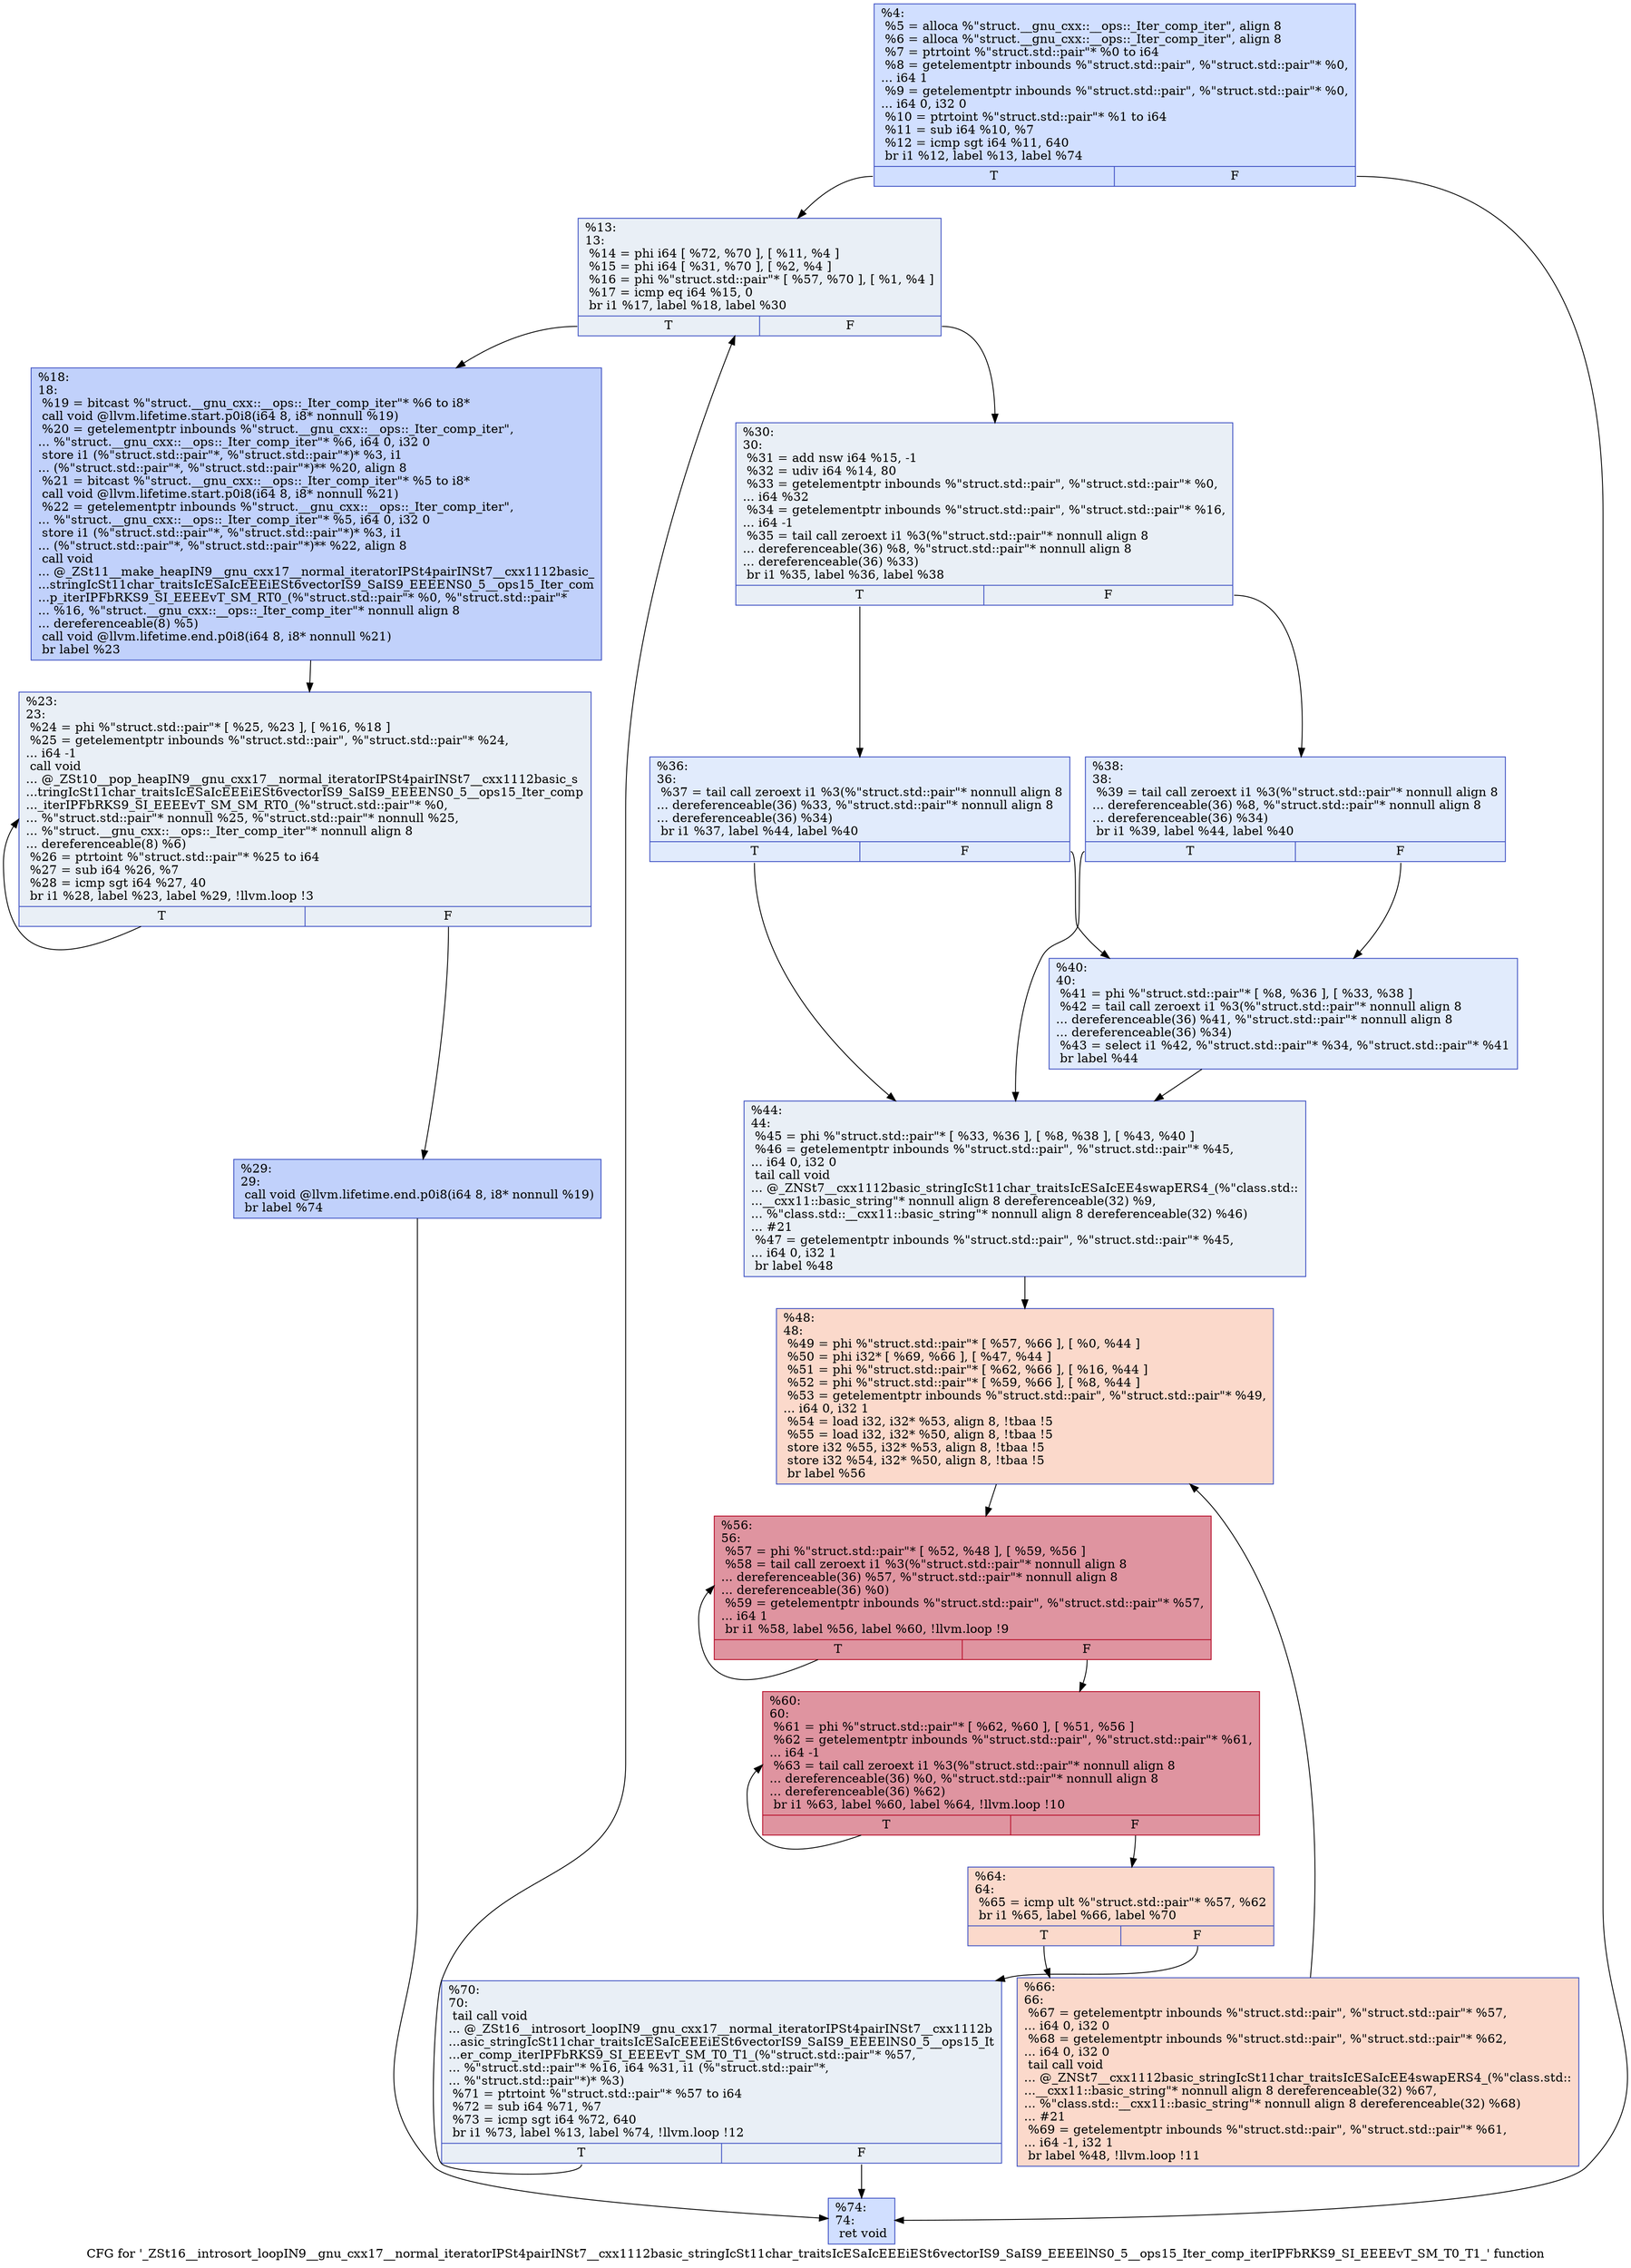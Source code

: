 digraph "CFG for '_ZSt16__introsort_loopIN9__gnu_cxx17__normal_iteratorIPSt4pairINSt7__cxx1112basic_stringIcSt11char_traitsIcESaIcEEEiESt6vectorIS9_SaIS9_EEEElNS0_5__ops15_Iter_comp_iterIPFbRKS9_SI_EEEEvT_SM_T0_T1_' function" {
	label="CFG for '_ZSt16__introsort_loopIN9__gnu_cxx17__normal_iteratorIPSt4pairINSt7__cxx1112basic_stringIcSt11char_traitsIcESaIcEEEiESt6vectorIS9_SaIS9_EEEElNS0_5__ops15_Iter_comp_iterIPFbRKS9_SI_EEEEvT_SM_T0_T1_' function";

	Node0x565285932930 [shape=record,color="#3d50c3ff", style=filled, fillcolor="#96b7ff70",label="{%4:\l  %5 = alloca %\"struct.__gnu_cxx::__ops::_Iter_comp_iter\", align 8\l  %6 = alloca %\"struct.__gnu_cxx::__ops::_Iter_comp_iter\", align 8\l  %7 = ptrtoint %\"struct.std::pair\"* %0 to i64\l  %8 = getelementptr inbounds %\"struct.std::pair\", %\"struct.std::pair\"* %0,\l... i64 1\l  %9 = getelementptr inbounds %\"struct.std::pair\", %\"struct.std::pair\"* %0,\l... i64 0, i32 0\l  %10 = ptrtoint %\"struct.std::pair\"* %1 to i64\l  %11 = sub i64 %10, %7\l  %12 = icmp sgt i64 %11, 640\l  br i1 %12, label %13, label %74\l|{<s0>T|<s1>F}}"];
	Node0x565285932930:s0 -> Node0x565285932980;
	Node0x565285932930:s1 -> Node0x565285932e10;
	Node0x565285932980 [shape=record,color="#3d50c3ff", style=filled, fillcolor="#cedaeb70",label="{%13:\l13:                                               \l  %14 = phi i64 [ %72, %70 ], [ %11, %4 ]\l  %15 = phi i64 [ %31, %70 ], [ %2, %4 ]\l  %16 = phi %\"struct.std::pair\"* [ %57, %70 ], [ %1, %4 ]\l  %17 = icmp eq i64 %15, 0\l  br i1 %17, label %18, label %30\l|{<s0>T|<s1>F}}"];
	Node0x565285932980:s0 -> Node0x565285933110;
	Node0x565285932980:s1 -> Node0x565285933160;
	Node0x565285933110 [shape=record,color="#3d50c3ff", style=filled, fillcolor="#7396f570",label="{%18:\l18:                                               \l  %19 = bitcast %\"struct.__gnu_cxx::__ops::_Iter_comp_iter\"* %6 to i8*\l  call void @llvm.lifetime.start.p0i8(i64 8, i8* nonnull %19)\l  %20 = getelementptr inbounds %\"struct.__gnu_cxx::__ops::_Iter_comp_iter\",\l... %\"struct.__gnu_cxx::__ops::_Iter_comp_iter\"* %6, i64 0, i32 0\l  store i1 (%\"struct.std::pair\"*, %\"struct.std::pair\"*)* %3, i1\l... (%\"struct.std::pair\"*, %\"struct.std::pair\"*)** %20, align 8\l  %21 = bitcast %\"struct.__gnu_cxx::__ops::_Iter_comp_iter\"* %5 to i8*\l  call void @llvm.lifetime.start.p0i8(i64 8, i8* nonnull %21)\l  %22 = getelementptr inbounds %\"struct.__gnu_cxx::__ops::_Iter_comp_iter\",\l... %\"struct.__gnu_cxx::__ops::_Iter_comp_iter\"* %5, i64 0, i32 0\l  store i1 (%\"struct.std::pair\"*, %\"struct.std::pair\"*)* %3, i1\l... (%\"struct.std::pair\"*, %\"struct.std::pair\"*)** %22, align 8\l  call void\l... @_ZSt11__make_heapIN9__gnu_cxx17__normal_iteratorIPSt4pairINSt7__cxx1112basic_\l...stringIcSt11char_traitsIcESaIcEEEiESt6vectorIS9_SaIS9_EEEENS0_5__ops15_Iter_com\l...p_iterIPFbRKS9_SI_EEEEvT_SM_RT0_(%\"struct.std::pair\"* %0, %\"struct.std::pair\"*\l... %16, %\"struct.__gnu_cxx::__ops::_Iter_comp_iter\"* nonnull align 8\l... dereferenceable(8) %5)\l  call void @llvm.lifetime.end.p0i8(i64 8, i8* nonnull %21)\l  br label %23\l}"];
	Node0x565285933110 -> Node0x565285933ba0;
	Node0x565285933ba0 [shape=record,color="#3d50c3ff", style=filled, fillcolor="#cedaeb70",label="{%23:\l23:                                               \l  %24 = phi %\"struct.std::pair\"* [ %25, %23 ], [ %16, %18 ]\l  %25 = getelementptr inbounds %\"struct.std::pair\", %\"struct.std::pair\"* %24,\l... i64 -1\l  call void\l... @_ZSt10__pop_heapIN9__gnu_cxx17__normal_iteratorIPSt4pairINSt7__cxx1112basic_s\l...tringIcSt11char_traitsIcESaIcEEEiESt6vectorIS9_SaIS9_EEEENS0_5__ops15_Iter_comp\l..._iterIPFbRKS9_SI_EEEEvT_SM_SM_RT0_(%\"struct.std::pair\"* %0,\l... %\"struct.std::pair\"* nonnull %25, %\"struct.std::pair\"* nonnull %25,\l... %\"struct.__gnu_cxx::__ops::_Iter_comp_iter\"* nonnull align 8\l... dereferenceable(8) %6)\l  %26 = ptrtoint %\"struct.std::pair\"* %25 to i64\l  %27 = sub i64 %26, %7\l  %28 = icmp sgt i64 %27, 40\l  br i1 %28, label %23, label %29, !llvm.loop !3\l|{<s0>T|<s1>F}}"];
	Node0x565285933ba0:s0 -> Node0x565285933ba0;
	Node0x565285933ba0:s1 -> Node0x565285934180;
	Node0x565285934180 [shape=record,color="#3d50c3ff", style=filled, fillcolor="#7396f570",label="{%29:\l29:                                               \l  call void @llvm.lifetime.end.p0i8(i64 8, i8* nonnull %19)\l  br label %74\l}"];
	Node0x565285934180 -> Node0x565285932e10;
	Node0x565285933160 [shape=record,color="#3d50c3ff", style=filled, fillcolor="#cedaeb70",label="{%30:\l30:                                               \l  %31 = add nsw i64 %15, -1\l  %32 = udiv i64 %14, 80\l  %33 = getelementptr inbounds %\"struct.std::pair\", %\"struct.std::pair\"* %0,\l... i64 %32\l  %34 = getelementptr inbounds %\"struct.std::pair\", %\"struct.std::pair\"* %16,\l... i64 -1\l  %35 = tail call zeroext i1 %3(%\"struct.std::pair\"* nonnull align 8\l... dereferenceable(36) %8, %\"struct.std::pair\"* nonnull align 8\l... dereferenceable(36) %33)\l  br i1 %35, label %36, label %38\l|{<s0>T|<s1>F}}"];
	Node0x565285933160:s0 -> Node0x5652859348f0;
	Node0x565285933160:s1 -> Node0x565285934940;
	Node0x5652859348f0 [shape=record,color="#3d50c3ff", style=filled, fillcolor="#bbd1f870",label="{%36:\l36:                                               \l  %37 = tail call zeroext i1 %3(%\"struct.std::pair\"* nonnull align 8\l... dereferenceable(36) %33, %\"struct.std::pair\"* nonnull align 8\l... dereferenceable(36) %34)\l  br i1 %37, label %44, label %40\l|{<s0>T|<s1>F}}"];
	Node0x5652859348f0:s0 -> Node0x565285934b50;
	Node0x5652859348f0:s1 -> Node0x565285934ba0;
	Node0x565285934940 [shape=record,color="#3d50c3ff", style=filled, fillcolor="#bbd1f870",label="{%38:\l38:                                               \l  %39 = tail call zeroext i1 %3(%\"struct.std::pair\"* nonnull align 8\l... dereferenceable(36) %8, %\"struct.std::pair\"* nonnull align 8\l... dereferenceable(36) %34)\l  br i1 %39, label %44, label %40\l|{<s0>T|<s1>F}}"];
	Node0x565285934940:s0 -> Node0x565285934b50;
	Node0x565285934940:s1 -> Node0x565285934ba0;
	Node0x565285934ba0 [shape=record,color="#3d50c3ff", style=filled, fillcolor="#bbd1f870",label="{%40:\l40:                                               \l  %41 = phi %\"struct.std::pair\"* [ %8, %36 ], [ %33, %38 ]\l  %42 = tail call zeroext i1 %3(%\"struct.std::pair\"* nonnull align 8\l... dereferenceable(36) %41, %\"struct.std::pair\"* nonnull align 8\l... dereferenceable(36) %34)\l  %43 = select i1 %42, %\"struct.std::pair\"* %34, %\"struct.std::pair\"* %41\l  br label %44\l}"];
	Node0x565285934ba0 -> Node0x565285934b50;
	Node0x565285934b50 [shape=record,color="#3d50c3ff", style=filled, fillcolor="#cedaeb70",label="{%44:\l44:                                               \l  %45 = phi %\"struct.std::pair\"* [ %33, %36 ], [ %8, %38 ], [ %43, %40 ]\l  %46 = getelementptr inbounds %\"struct.std::pair\", %\"struct.std::pair\"* %45,\l... i64 0, i32 0\l  tail call void\l... @_ZNSt7__cxx1112basic_stringIcSt11char_traitsIcESaIcEE4swapERS4_(%\"class.std::\l...__cxx11::basic_string\"* nonnull align 8 dereferenceable(32) %9,\l... %\"class.std::__cxx11::basic_string\"* nonnull align 8 dereferenceable(32) %46)\l... #21\l  %47 = getelementptr inbounds %\"struct.std::pair\", %\"struct.std::pair\"* %45,\l... i64 0, i32 1\l  br label %48\l}"];
	Node0x565285934b50 -> Node0x5652859352d0;
	Node0x5652859352d0 [shape=record,color="#3d50c3ff", style=filled, fillcolor="#f7a88970",label="{%48:\l48:                                               \l  %49 = phi %\"struct.std::pair\"* [ %57, %66 ], [ %0, %44 ]\l  %50 = phi i32* [ %69, %66 ], [ %47, %44 ]\l  %51 = phi %\"struct.std::pair\"* [ %62, %66 ], [ %16, %44 ]\l  %52 = phi %\"struct.std::pair\"* [ %59, %66 ], [ %8, %44 ]\l  %53 = getelementptr inbounds %\"struct.std::pair\", %\"struct.std::pair\"* %49,\l... i64 0, i32 1\l  %54 = load i32, i32* %53, align 8, !tbaa !5\l  %55 = load i32, i32* %50, align 8, !tbaa !5\l  store i32 %55, i32* %53, align 8, !tbaa !5\l  store i32 %54, i32* %50, align 8, !tbaa !5\l  br label %56\l}"];
	Node0x5652859352d0 -> Node0x565285935d30;
	Node0x565285935d30 [shape=record,color="#b70d28ff", style=filled, fillcolor="#b70d2870",label="{%56:\l56:                                               \l  %57 = phi %\"struct.std::pair\"* [ %52, %48 ], [ %59, %56 ]\l  %58 = tail call zeroext i1 %3(%\"struct.std::pair\"* nonnull align 8\l... dereferenceable(36) %57, %\"struct.std::pair\"* nonnull align 8\l... dereferenceable(36) %0)\l  %59 = getelementptr inbounds %\"struct.std::pair\", %\"struct.std::pair\"* %57,\l... i64 1\l  br i1 %58, label %56, label %60, !llvm.loop !9\l|{<s0>T|<s1>F}}"];
	Node0x565285935d30:s0 -> Node0x565285935d30;
	Node0x565285935d30:s1 -> Node0x565285936090;
	Node0x565285936090 [shape=record,color="#b70d28ff", style=filled, fillcolor="#b70d2870",label="{%60:\l60:                                               \l  %61 = phi %\"struct.std::pair\"* [ %62, %60 ], [ %51, %56 ]\l  %62 = getelementptr inbounds %\"struct.std::pair\", %\"struct.std::pair\"* %61,\l... i64 -1\l  %63 = tail call zeroext i1 %3(%\"struct.std::pair\"* nonnull align 8\l... dereferenceable(36) %0, %\"struct.std::pair\"* nonnull align 8\l... dereferenceable(36) %62)\l  br i1 %63, label %60, label %64, !llvm.loop !10\l|{<s0>T|<s1>F}}"];
	Node0x565285936090:s0 -> Node0x565285936090;
	Node0x565285936090:s1 -> Node0x565285936490;
	Node0x565285936490 [shape=record,color="#3d50c3ff", style=filled, fillcolor="#f7a88970",label="{%64:\l64:                                               \l  %65 = icmp ult %\"struct.std::pair\"* %57, %62\l  br i1 %65, label %66, label %70\l|{<s0>T|<s1>F}}"];
	Node0x565285936490:s0 -> Node0x5652859356c0;
	Node0x565285936490:s1 -> Node0x565285932f10;
	Node0x5652859356c0 [shape=record,color="#3d50c3ff", style=filled, fillcolor="#f7a88970",label="{%66:\l66:                                               \l  %67 = getelementptr inbounds %\"struct.std::pair\", %\"struct.std::pair\"* %57,\l... i64 0, i32 0\l  %68 = getelementptr inbounds %\"struct.std::pair\", %\"struct.std::pair\"* %62,\l... i64 0, i32 0\l  tail call void\l... @_ZNSt7__cxx1112basic_stringIcSt11char_traitsIcESaIcEE4swapERS4_(%\"class.std::\l...__cxx11::basic_string\"* nonnull align 8 dereferenceable(32) %67,\l... %\"class.std::__cxx11::basic_string\"* nonnull align 8 dereferenceable(32) %68)\l... #21\l  %69 = getelementptr inbounds %\"struct.std::pair\", %\"struct.std::pair\"* %61,\l... i64 -1, i32 1\l  br label %48, !llvm.loop !11\l}"];
	Node0x5652859356c0 -> Node0x5652859352d0;
	Node0x565285932f10 [shape=record,color="#3d50c3ff", style=filled, fillcolor="#cedaeb70",label="{%70:\l70:                                               \l  tail call void\l... @_ZSt16__introsort_loopIN9__gnu_cxx17__normal_iteratorIPSt4pairINSt7__cxx1112b\l...asic_stringIcSt11char_traitsIcESaIcEEEiESt6vectorIS9_SaIS9_EEEElNS0_5__ops15_It\l...er_comp_iterIPFbRKS9_SI_EEEEvT_SM_T0_T1_(%\"struct.std::pair\"* %57,\l... %\"struct.std::pair\"* %16, i64 %31, i1 (%\"struct.std::pair\"*,\l... %\"struct.std::pair\"*)* %3)\l  %71 = ptrtoint %\"struct.std::pair\"* %57 to i64\l  %72 = sub i64 %71, %7\l  %73 = icmp sgt i64 %72, 640\l  br i1 %73, label %13, label %74, !llvm.loop !12\l|{<s0>T|<s1>F}}"];
	Node0x565285932f10:s0 -> Node0x565285932980;
	Node0x565285932f10:s1 -> Node0x565285932e10;
	Node0x565285932e10 [shape=record,color="#3d50c3ff", style=filled, fillcolor="#96b7ff70",label="{%74:\l74:                                               \l  ret void\l}"];
}
